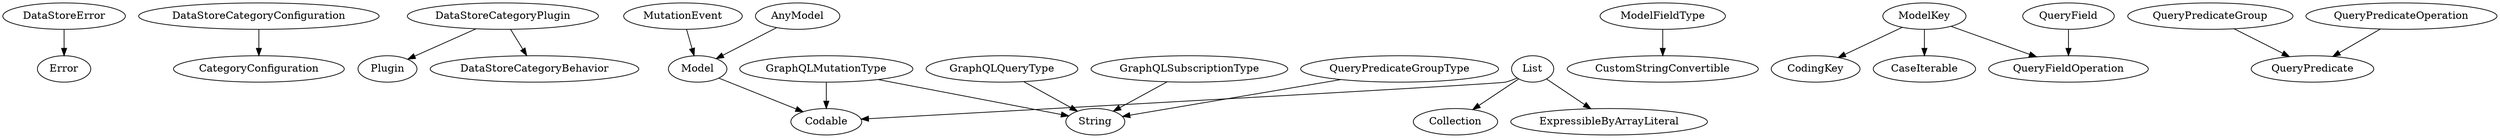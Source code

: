 digraph Anonymous {
  
  "DataStoreError" -> "Error";
  "DataStoreCategoryConfiguration" -> "CategoryConfiguration";
  "DataStoreCategoryPlugin" -> "Plugin";
  "DataStoreCategoryPlugin" -> "DataStoreCategoryBehavior";
  "MutationEvent" -> "Model";
  "GraphQLMutationType" -> "String";
  "GraphQLMutationType" -> "Codable";
  "GraphQLQueryType" -> "String";
  "GraphQLSubscriptionType" -> "String";
  "List" -> "Collection";
  "List" -> "Codable";
  "List" -> "ExpressibleByArrayLiteral";
  "Model" -> "Codable";
  "ModelFieldType" -> "CustomStringConvertible";
  "AnyModel" -> "Model";
  "ModelKey" -> "CodingKey";
  "ModelKey" -> "CaseIterable";
  "ModelKey" -> "QueryFieldOperation";
  "QueryPredicateGroupType" -> "String";
  "QueryPredicateGroup" -> "QueryPredicate";
  "QueryPredicateOperation" -> "QueryPredicate";
  "QueryField" -> "QueryFieldOperation";
}
